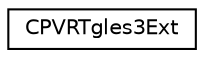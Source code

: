 digraph "Graphical Class Hierarchy"
{
  edge [fontname="Helvetica",fontsize="10",labelfontname="Helvetica",labelfontsize="10"];
  node [fontname="Helvetica",fontsize="10",shape=record];
  rankdir="LR";
  Node1 [label="CPVRTgles3Ext",height=0.2,width=0.4,color="black", fillcolor="white", style="filled",URL="$class_c_p_v_r_tgles3_ext.html",tooltip="A class for initialising and managing OGLES3 extensions. "];
}
